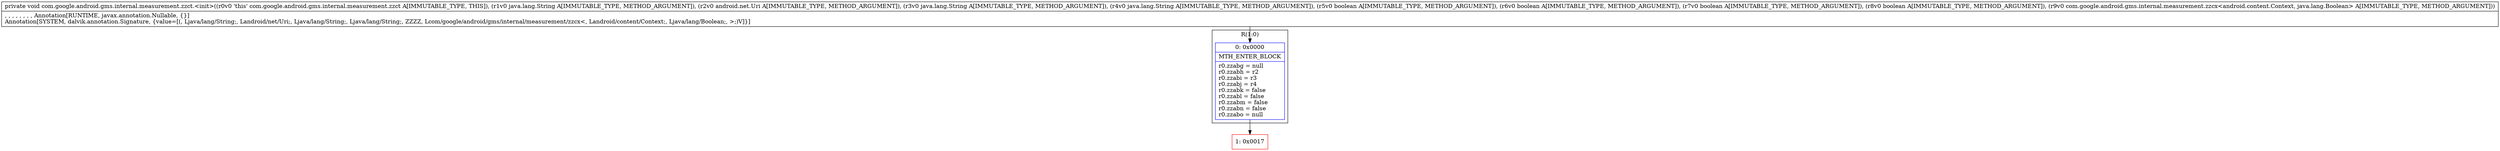 digraph "CFG forcom.google.android.gms.internal.measurement.zzct.\<init\>(Ljava\/lang\/String;Landroid\/net\/Uri;Ljava\/lang\/String;Ljava\/lang\/String;ZZZZLcom\/google\/android\/gms\/internal\/measurement\/zzcx;)V" {
subgraph cluster_Region_1625832715 {
label = "R(1:0)";
node [shape=record,color=blue];
Node_0 [shape=record,label="{0\:\ 0x0000|MTH_ENTER_BLOCK\l|r0.zzabg = null\lr0.zzabh = r2\lr0.zzabi = r3\lr0.zzabj = r4\lr0.zzabk = false\lr0.zzabl = false\lr0.zzabm = false\lr0.zzabn = false\lr0.zzabo = null\l}"];
}
Node_1 [shape=record,color=red,label="{1\:\ 0x0017}"];
MethodNode[shape=record,label="{private void com.google.android.gms.internal.measurement.zzct.\<init\>((r0v0 'this' com.google.android.gms.internal.measurement.zzct A[IMMUTABLE_TYPE, THIS]), (r1v0 java.lang.String A[IMMUTABLE_TYPE, METHOD_ARGUMENT]), (r2v0 android.net.Uri A[IMMUTABLE_TYPE, METHOD_ARGUMENT]), (r3v0 java.lang.String A[IMMUTABLE_TYPE, METHOD_ARGUMENT]), (r4v0 java.lang.String A[IMMUTABLE_TYPE, METHOD_ARGUMENT]), (r5v0 boolean A[IMMUTABLE_TYPE, METHOD_ARGUMENT]), (r6v0 boolean A[IMMUTABLE_TYPE, METHOD_ARGUMENT]), (r7v0 boolean A[IMMUTABLE_TYPE, METHOD_ARGUMENT]), (r8v0 boolean A[IMMUTABLE_TYPE, METHOD_ARGUMENT]), (r9v0 com.google.android.gms.internal.measurement.zzcx\<android.content.Context, java.lang.Boolean\> A[IMMUTABLE_TYPE, METHOD_ARGUMENT]))  | , , , , , , , , Annotation[RUNTIME, javax.annotation.Nullable, \{\}]\lAnnotation[SYSTEM, dalvik.annotation.Signature, \{value=[(, Ljava\/lang\/String;, Landroid\/net\/Uri;, Ljava\/lang\/String;, Ljava\/lang\/String;, ZZZZ, Lcom\/google\/android\/gms\/internal\/measurement\/zzcx\<, Landroid\/content\/Context;, Ljava\/lang\/Boolean;, \>;)V]\}]\l}"];
MethodNode -> Node_0;
Node_0 -> Node_1;
}

